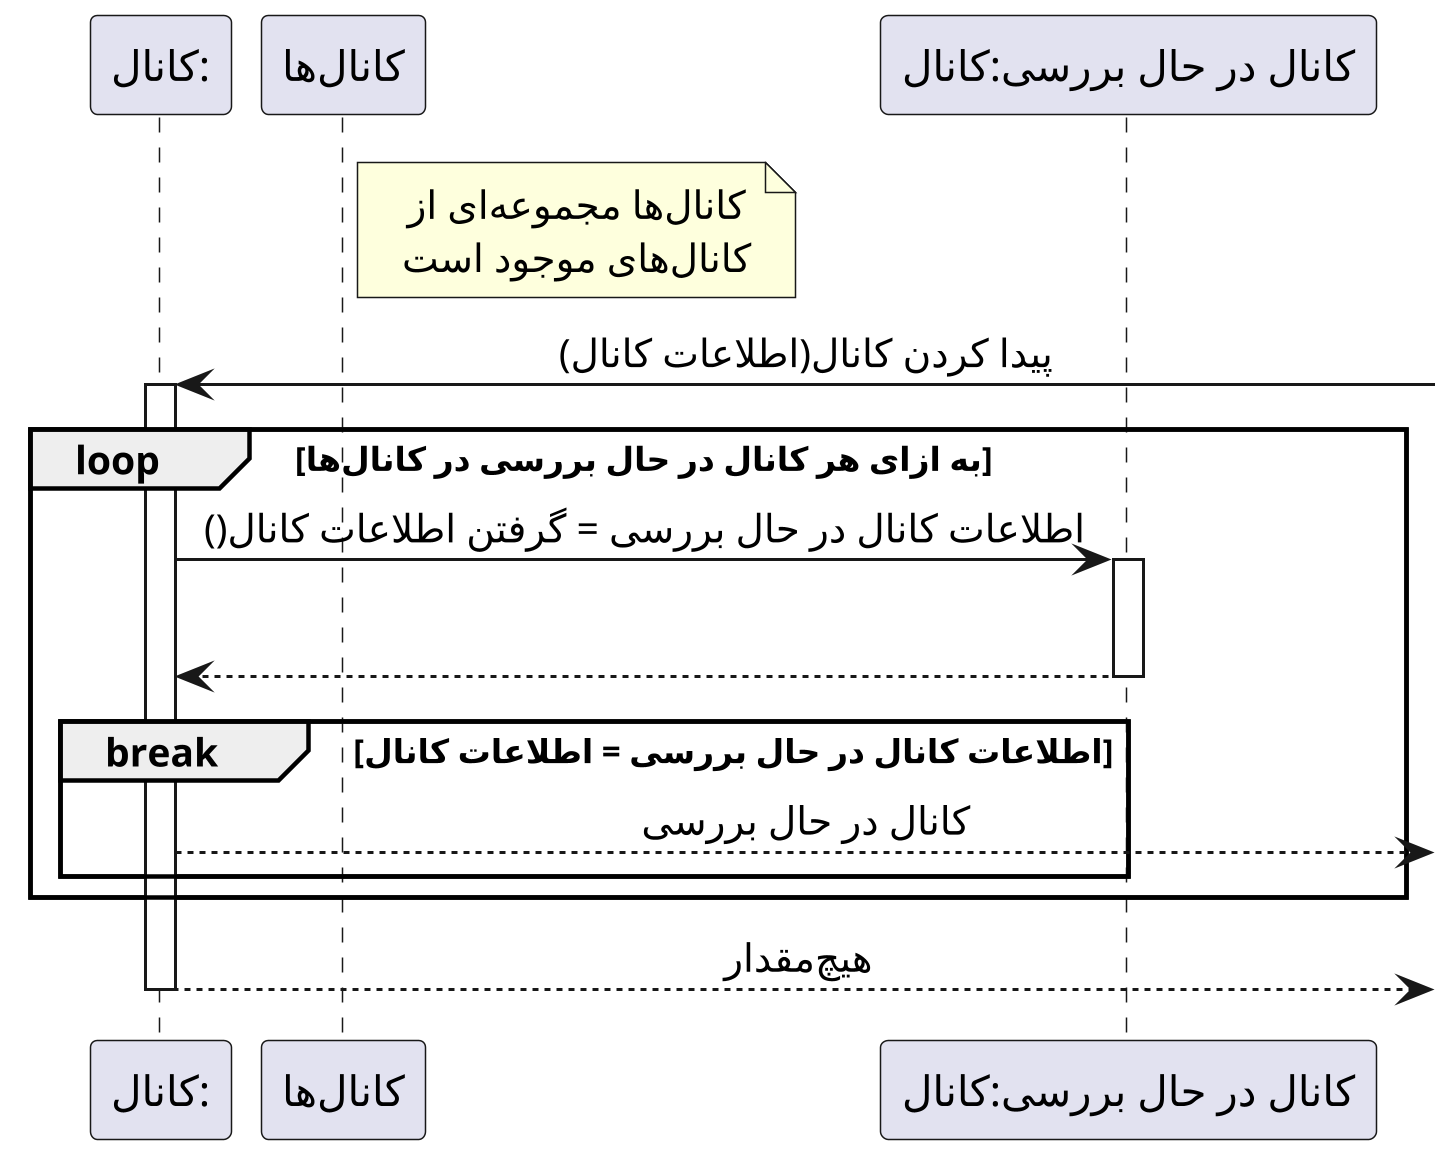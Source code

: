 @startuml search_chanel_fragment


scale 3
skinparam DefaultFontName Vazir
skinparam DefaultTextAlignment center

 
participant ":کانال" as chanel
participant "کانال‌ها" as chanels
participant "کانال در حال بررسی:کانال" as current_chanel

note right of chanels
    کانال‌ها مجموعه‌ای از
    کانال‌های موجود است
end note

chanel <-] : پیدا کردن کانال(اطلاعات کانال)
activate chanel

loop به ازای هر کانال در حال بررسی در کانال‌ها
    chanel -> current_chanel : اطلاعات کانال در حال بررسی = گرفتن اطلاعات کانال()
    
    activate current_chanel
    |||
    current_chanel --> chanel
    deactivate current_chanel

    break اطلاعات کانال در حال بررسی = اطلاعات کانال
        chanel -->] : کانال در حال بررسی
    end
end

chanel -->] : هیچ‌مقدار
deactivate chanel


@enduml